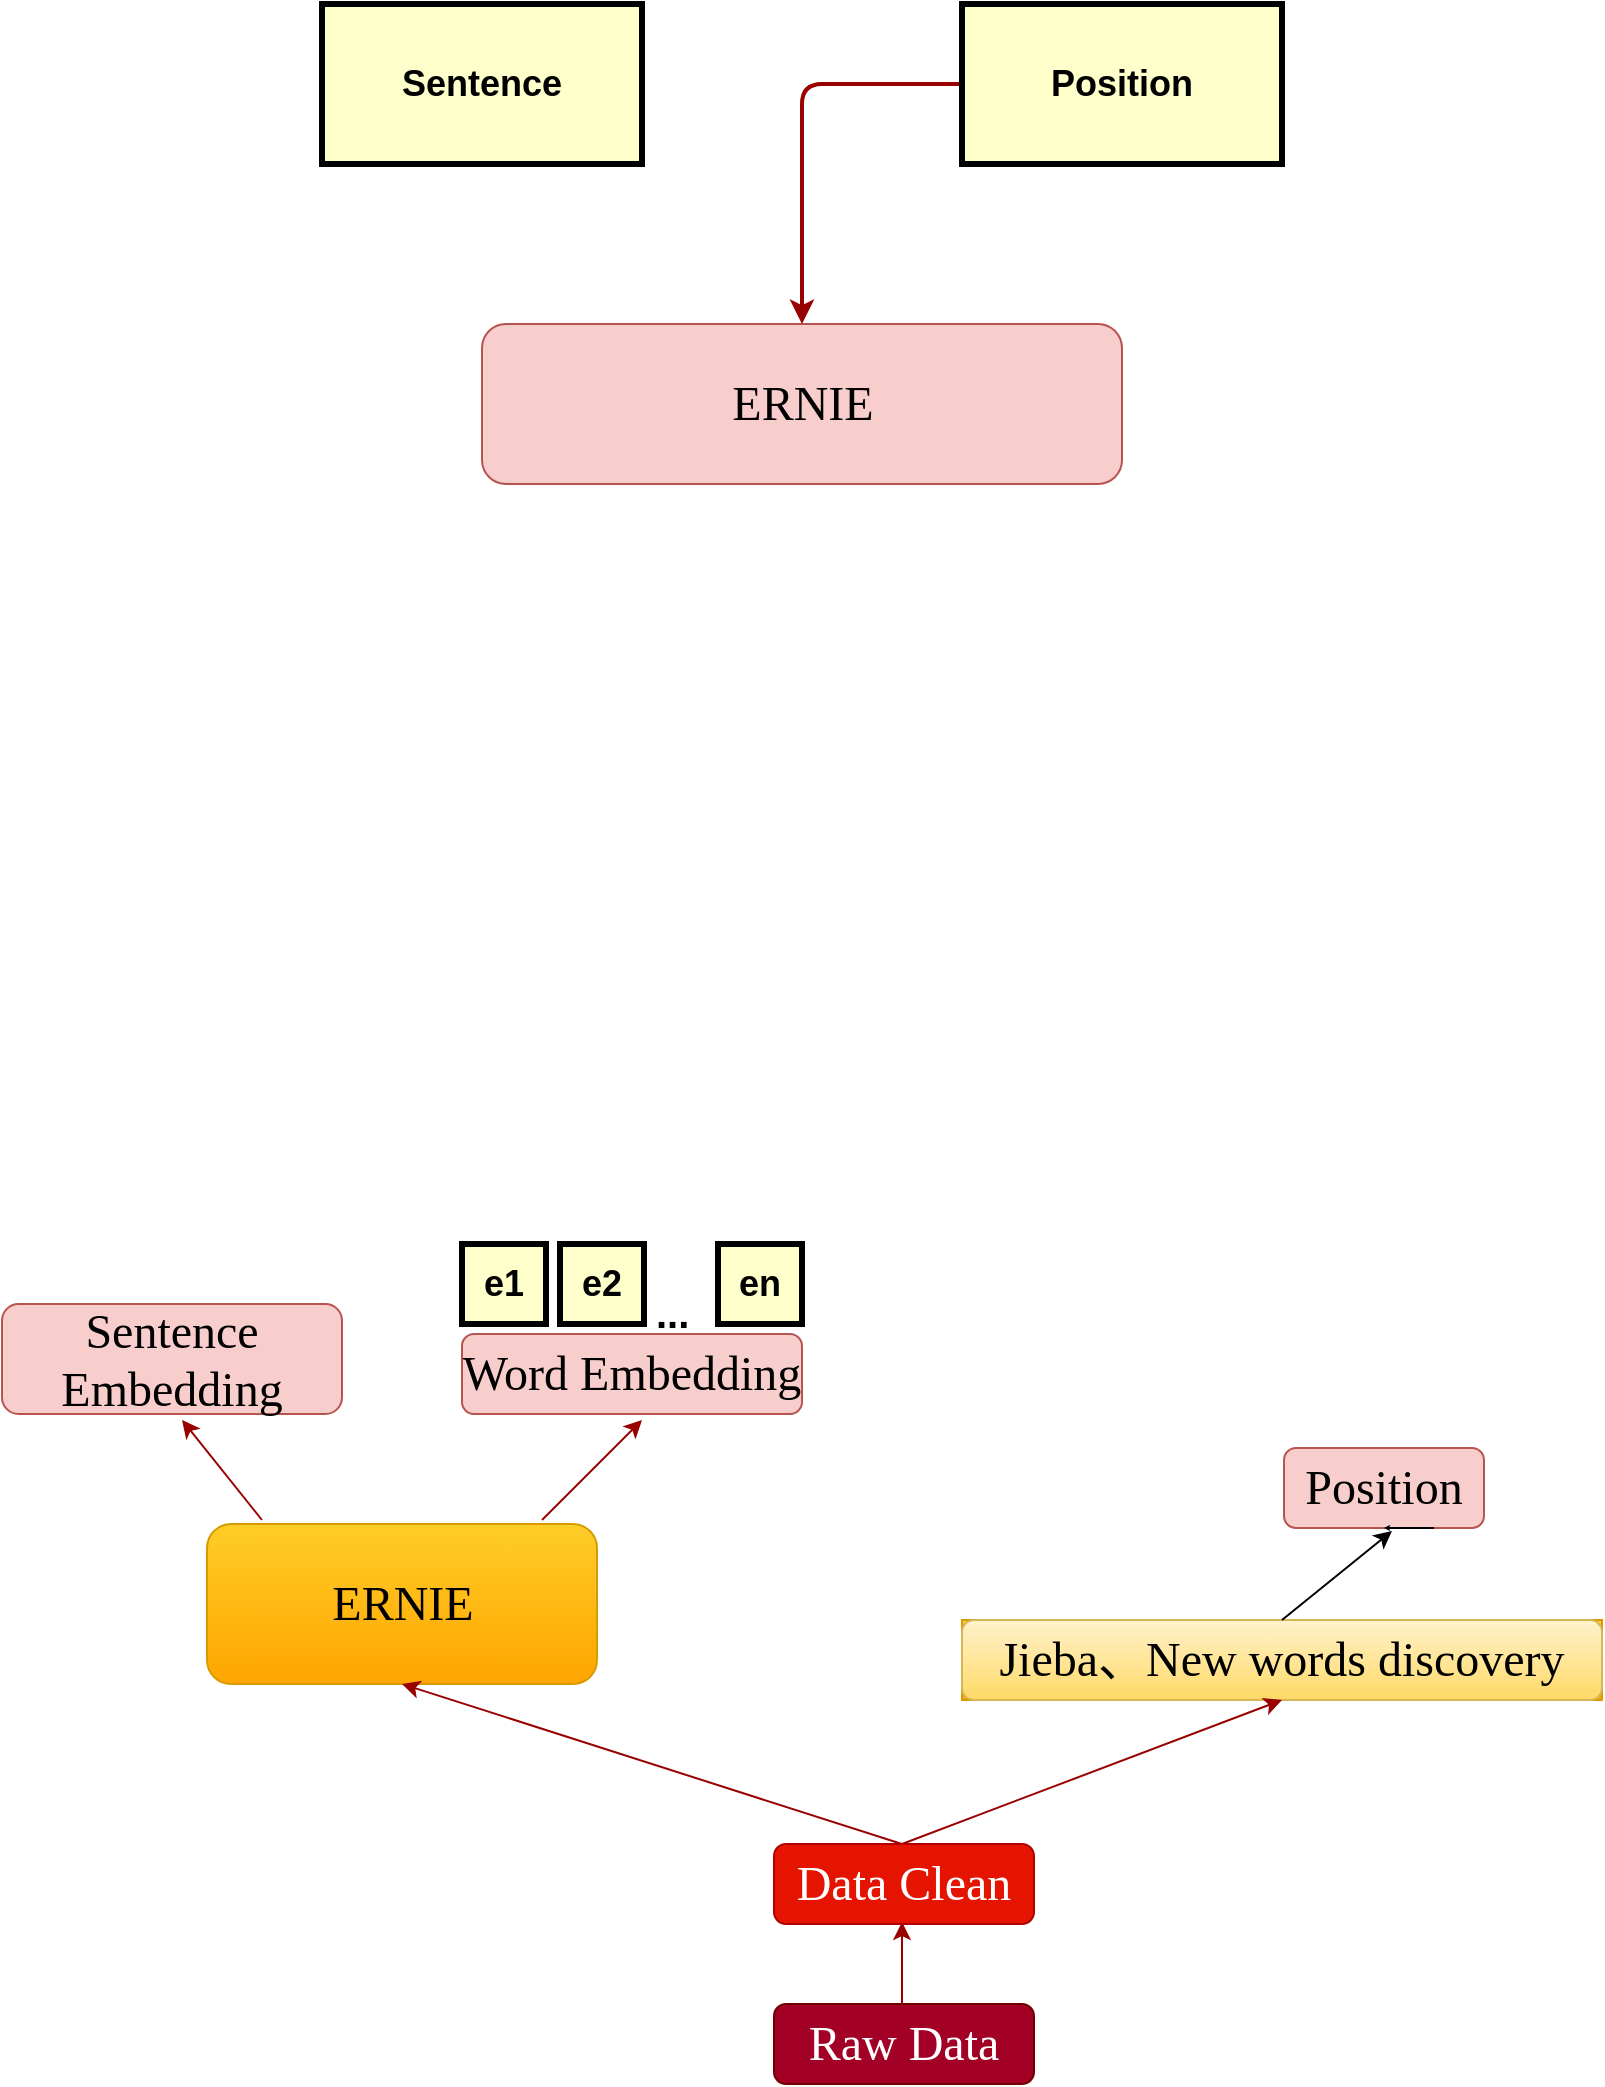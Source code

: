 <mxfile version="10.6.7" type="github"><diagram id="mKelaQZ_f1xDO3WNCPtT" name="Page-1"><mxGraphModel dx="838" dy="453" grid="1" gridSize="10" guides="1" tooltips="1" connect="1" arrows="1" fold="1" page="1" pageScale="1" pageWidth="827" pageHeight="1169" math="0" shadow="0"><root><mxCell id="0"/><mxCell id="1" parent="0"/><mxCell id="8qy9TSsMCQEezi4fj3W2-4" value="" style="group;fillColor=#ffffff;" parent="1" vertex="1" connectable="0"><mxGeometry x="240" y="240" width="320" height="80" as="geometry"/></mxCell><mxCell id="8qy9TSsMCQEezi4fj3W2-8" value="" style="group" parent="8qy9TSsMCQEezi4fj3W2-4" vertex="1" connectable="0"><mxGeometry width="320" height="80" as="geometry"/></mxCell><mxCell id="8qy9TSsMCQEezi4fj3W2-9" value="" style="group" parent="8qy9TSsMCQEezi4fj3W2-8" vertex="1" connectable="0"><mxGeometry width="320" height="80" as="geometry"/></mxCell><mxCell id="8qy9TSsMCQEezi4fj3W2-3" value="" style="rounded=1;whiteSpace=wrap;html=1;fontSize=24;fillColor=#f8cecc;strokeColor=#b85450;" parent="8qy9TSsMCQEezi4fj3W2-9" vertex="1"><mxGeometry width="320" height="80" as="geometry"/></mxCell><mxCell id="8qy9TSsMCQEezi4fj3W2-2" value="ERNIE" style="text;html=1;strokeColor=none;fillColor=none;align=center;verticalAlign=middle;whiteSpace=wrap;rounded=0;fontSize=24;fontFamily=Times New Roman;" parent="8qy9TSsMCQEezi4fj3W2-9" vertex="1"><mxGeometry x="141.714" y="30" width="36.571" height="20" as="geometry"/></mxCell><mxCell id="8qy9TSsMCQEezi4fj3W2-11" value="Sentence" style="whiteSpace=wrap;align=center;verticalAlign=middle;fontStyle=1;strokeWidth=3;fillColor=#FFFFCC;fontSize=18;" parent="1" vertex="1"><mxGeometry x="160" y="80" width="160" height="80" as="geometry"/></mxCell><mxCell id="8qy9TSsMCQEezi4fj3W2-12" value="" style="edgeStyle=elbowEdgeStyle;elbow=horizontal;strokeColor=#990000;strokeWidth=2;entryX=0.5;entryY=0;entryDx=0;entryDy=0;" parent="1" target="8qy9TSsMCQEezi4fj3W2-3" edge="1"><mxGeometry width="100" height="100" relative="1" as="geometry"><mxPoint x="480" y="120" as="sourcePoint"/><mxPoint x="560" y="305" as="targetPoint"/><Array as="points"><mxPoint x="400" y="170"/><mxPoint x="440" y="170"/><mxPoint x="460" y="210"/><mxPoint x="490" y="210"/></Array></mxGeometry></mxCell><mxCell id="8qy9TSsMCQEezi4fj3W2-17" value="Position" style="whiteSpace=wrap;align=center;verticalAlign=middle;fontStyle=1;strokeWidth=3;fillColor=#FFFFCC;fontSize=18;" parent="1" vertex="1"><mxGeometry x="480" y="80" width="160" height="80" as="geometry"/></mxCell><mxCell id="8niB97wiTus6pLoR2Rd6-17" style="edgeStyle=orthogonalEdgeStyle;rounded=0;orthogonalLoop=1;jettySize=auto;html=1;entryX=0.5;entryY=1;entryDx=0;entryDy=0;strokeColor=#990000;" parent="1" edge="1"><mxGeometry relative="1" as="geometry"><mxPoint x="450" y="1080" as="sourcePoint"/><mxPoint x="450" y="1039" as="targetPoint"/><Array as="points"><mxPoint x="450" y="1060"/><mxPoint x="450" y="1060"/></Array></mxGeometry></mxCell><mxCell id="8niB97wiTus6pLoR2Rd6-18" value="" style="group;fillColor=none;gradientColor=none;strokeColor=#d79b00;" parent="1" vertex="1" connectable="0"><mxGeometry x="480" y="888" width="320" height="40" as="geometry"/></mxCell><mxCell id="8niB97wiTus6pLoR2Rd6-19" value="" style="group;align=center;gradientColor=#b3b3b3;fillColor=#f5f5f5;strokeColor=#666666;" parent="8niB97wiTus6pLoR2Rd6-18" vertex="1" connectable="0"><mxGeometry width="320" height="40" as="geometry"/></mxCell><mxCell id="8niB97wiTus6pLoR2Rd6-20" value="" style="group;gradientColor=#ffa500;fillColor=#ffcd28;strokeColor=#d79b00;" parent="8niB97wiTus6pLoR2Rd6-19" vertex="1" connectable="0"><mxGeometry width="320" height="40" as="geometry"/></mxCell><mxCell id="8niB97wiTus6pLoR2Rd6-21" value="" style="rounded=1;whiteSpace=wrap;html=1;fontSize=24;fillColor=#fff2cc;strokeColor=#d6b656;gradientColor=#ffd966;" parent="8niB97wiTus6pLoR2Rd6-20" vertex="1"><mxGeometry width="320" height="40" as="geometry"/></mxCell><mxCell id="8niB97wiTus6pLoR2Rd6-22" value="Jieba、New&amp;nbsp;words&amp;nbsp;discovery" style="text;html=1;strokeColor=none;fillColor=none;align=center;verticalAlign=middle;whiteSpace=wrap;rounded=0;fontSize=24;fontFamily=Times New Roman;" parent="8niB97wiTus6pLoR2Rd6-20" vertex="1"><mxGeometry x="10" y="14" width="300" height="11" as="geometry"/></mxCell><mxCell id="8niB97wiTus6pLoR2Rd6-36" value="" style="endArrow=classic;html=1;entryX=0.5;entryY=1;entryDx=0;entryDy=0;" parent="1" edge="1"><mxGeometry width="50" height="50" relative="1" as="geometry"><mxPoint x="640" y="888" as="sourcePoint"/><mxPoint x="695" y="843.5" as="targetPoint"/></mxGeometry></mxCell><mxCell id="8niB97wiTus6pLoR2Rd6-56" value="" style="endArrow=classic;html=1;strokeColor=#990000;" parent="1" edge="1"><mxGeometry width="50" height="50" relative="1" as="geometry"><mxPoint x="270" y="838" as="sourcePoint"/><mxPoint x="320" y="788" as="targetPoint"/></mxGeometry></mxCell><mxCell id="8niB97wiTus6pLoR2Rd6-57" value="" style="endArrow=classic;html=1;strokeColor=#990000;" parent="1" edge="1"><mxGeometry width="50" height="50" relative="1" as="geometry"><mxPoint x="130" y="838" as="sourcePoint"/><mxPoint x="90" y="788" as="targetPoint"/></mxGeometry></mxCell><mxCell id="8niB97wiTus6pLoR2Rd6-61" value="&lt;font face=&quot;Times New Roman&quot;&gt;Word&amp;nbsp;Embedding&lt;/font&gt;" style="rounded=1;whiteSpace=wrap;html=1;fontSize=24;fillColor=#f8cecc;strokeColor=#b85450;" parent="1" vertex="1"><mxGeometry x="230" y="745" width="170" height="40" as="geometry"/></mxCell><mxCell id="8niB97wiTus6pLoR2Rd6-62" value="&lt;font face=&quot;Times New Roman&quot;&gt;Sentence Embedding&lt;/font&gt;" style="rounded=1;whiteSpace=wrap;html=1;fontSize=24;fillColor=#f8cecc;strokeColor=#b85450;" parent="1" vertex="1"><mxGeometry y="730" width="170" height="55" as="geometry"/></mxCell><mxCell id="do2khKF9bL_NQbl5IWjM-3" value="e1" style="whiteSpace=wrap;align=center;verticalAlign=middle;fontStyle=1;strokeWidth=3;fillColor=#FFFFCC;fontSize=18;" vertex="1" parent="1"><mxGeometry x="230" y="700" width="42" height="40" as="geometry"/></mxCell><mxCell id="do2khKF9bL_NQbl5IWjM-4" value="&lt;font face=&quot;Times New Roman&quot;&gt;ERNIE&lt;/font&gt;" style="rounded=1;whiteSpace=wrap;html=1;fontSize=24;fillColor=#ffcd28;strokeColor=#d79b00;gradientColor=#ffa500;" vertex="1" parent="1"><mxGeometry x="102.5" y="840" width="195" height="80" as="geometry"/></mxCell><mxCell id="do2khKF9bL_NQbl5IWjM-5" value="&lt;font face=&quot;Times New Roman&quot;&gt;Position&lt;/font&gt;" style="rounded=1;whiteSpace=wrap;html=1;fontSize=24;fillColor=#f8cecc;strokeColor=#b85450;" vertex="1" parent="1"><mxGeometry x="641" y="802" width="100" height="40" as="geometry"/></mxCell><mxCell id="do2khKF9bL_NQbl5IWjM-7" style="edgeStyle=orthogonalEdgeStyle;rounded=0;orthogonalLoop=1;jettySize=auto;html=1;exitX=0.75;exitY=1;exitDx=0;exitDy=0;entryX=0.5;entryY=1;entryDx=0;entryDy=0;startSize=0;endSize=0;" edge="1" parent="1" source="do2khKF9bL_NQbl5IWjM-5" target="do2khKF9bL_NQbl5IWjM-5"><mxGeometry relative="1" as="geometry"/></mxCell><mxCell id="do2khKF9bL_NQbl5IWjM-8" value="" style="endArrow=classic;html=1;strokeColor=#990000;entryX=0.5;entryY=1;entryDx=0;entryDy=0;" edge="1" parent="1" target="8niB97wiTus6pLoR2Rd6-21"><mxGeometry width="50" height="50" relative="1" as="geometry"><mxPoint x="450" y="1000" as="sourcePoint"/><mxPoint x="500" y="950" as="targetPoint"/></mxGeometry></mxCell><mxCell id="do2khKF9bL_NQbl5IWjM-9" value="" style="endArrow=classic;html=1;strokeColor=#990000;entryX=0.5;entryY=1;entryDx=0;entryDy=0;" edge="1" parent="1" target="do2khKF9bL_NQbl5IWjM-4"><mxGeometry width="50" height="50" relative="1" as="geometry"><mxPoint x="450" y="1000" as="sourcePoint"/><mxPoint x="410" y="950" as="targetPoint"/></mxGeometry></mxCell><mxCell id="do2khKF9bL_NQbl5IWjM-10" value="e2" style="whiteSpace=wrap;align=center;verticalAlign=middle;fontStyle=1;strokeWidth=3;fillColor=#FFFFCC;fontSize=18;" vertex="1" parent="1"><mxGeometry x="279" y="700" width="42" height="40" as="geometry"/></mxCell><mxCell id="do2khKF9bL_NQbl5IWjM-11" value="en" style="whiteSpace=wrap;align=center;verticalAlign=middle;fontStyle=1;strokeWidth=3;fillColor=#FFFFCC;fontSize=18;" vertex="1" parent="1"><mxGeometry x="358" y="700" width="42" height="40" as="geometry"/></mxCell><mxCell id="do2khKF9bL_NQbl5IWjM-13" value="&lt;div style=&quot;text-align: center&quot;&gt;&lt;span&gt;&lt;b&gt;&lt;font style=&quot;font-size: 20px&quot;&gt;...&lt;/font&gt;&lt;/b&gt;&lt;/span&gt;&lt;/div&gt;" style="text;html=1;resizable=0;points=[];autosize=1;align=left;verticalAlign=top;spacingTop=-4;" vertex="1" parent="1"><mxGeometry x="325" y="720" width="30" height="20" as="geometry"/></mxCell><mxCell id="do2khKF9bL_NQbl5IWjM-14" value="&lt;font face=&quot;Times New Roman&quot;&gt;Raw Data&lt;/font&gt;" style="rounded=1;whiteSpace=wrap;html=1;fontSize=24;fillColor=#a20025;strokeColor=#6F0000;fontColor=#ffffff;" vertex="1" parent="1"><mxGeometry x="386" y="1080" width="130" height="40" as="geometry"/></mxCell><mxCell id="do2khKF9bL_NQbl5IWjM-15" value="&lt;font face=&quot;Times New Roman&quot;&gt;Data Clean&lt;/font&gt;" style="rounded=1;whiteSpace=wrap;html=1;fontSize=24;fillColor=#e51400;strokeColor=#B20000;fontColor=#ffffff;" vertex="1" parent="1"><mxGeometry x="386" y="1000" width="130" height="40" as="geometry"/></mxCell></root></mxGraphModel></diagram></mxfile>